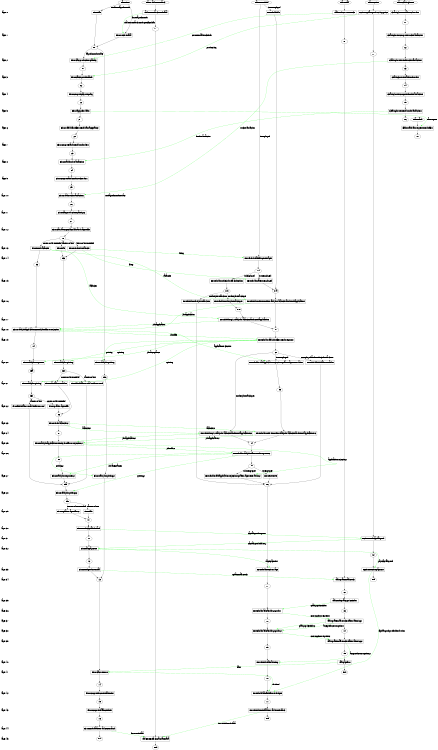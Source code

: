 digraph state_graph {
	rankdir=TB;
	size="8,5;"
	layer_0 [shape=plaintext, label="layer 0"];
	layer_1 [shape=plaintext, label="layer 1"];
	layer_0 -> layer_1 [style=invis];
	layer_2 [shape=plaintext, label="layer 2"];
	layer_1 -> layer_2 [style=invis];
	layer_3 [shape=plaintext, label="layer 3"];
	layer_2 -> layer_3 [style=invis];
	layer_4 [shape=plaintext, label="layer 4"];
	layer_3 -> layer_4 [style=invis];
	layer_5 [shape=plaintext, label="layer 5"];
	layer_4 -> layer_5 [style=invis];
	layer_6 [shape=plaintext, label="layer 6"];
	layer_5 -> layer_6 [style=invis];
	layer_7 [shape=plaintext, label="layer 7"];
	layer_6 -> layer_7 [style=invis];
	layer_8 [shape=plaintext, label="layer 8"];
	layer_7 -> layer_8 [style=invis];
	layer_9 [shape=plaintext, label="layer 9"];
	layer_8 -> layer_9 [style=invis];
	layer_10 [shape=plaintext, label="layer 10"];
	layer_9 -> layer_10 [style=invis];
	layer_11 [shape=plaintext, label="layer 11"];
	layer_10 -> layer_11 [style=invis];
	layer_12 [shape=plaintext, label="layer 12"];
	layer_11 -> layer_12 [style=invis];
	layer_13 [shape=plaintext, label="layer 13"];
	layer_12 -> layer_13 [style=invis];
	layer_14 [shape=plaintext, label="layer 14"];
	layer_13 -> layer_14 [style=invis];
	layer_15 [shape=plaintext, label="layer 15"];
	layer_14 -> layer_15 [style=invis];
	layer_16 [shape=plaintext, label="layer 16"];
	layer_15 -> layer_16 [style=invis];
	layer_17 [shape=plaintext, label="layer 17"];
	layer_16 -> layer_17 [style=invis];
	layer_18 [shape=plaintext, label="layer 18"];
	layer_17 -> layer_18 [style=invis];
	layer_19 [shape=plaintext, label="layer 19"];
	layer_18 -> layer_19 [style=invis];
	layer_20 [shape=plaintext, label="layer 20"];
	layer_19 -> layer_20 [style=invis];
	layer_21 [shape=plaintext, label="layer 21"];
	layer_20 -> layer_21 [style=invis];
	layer_22 [shape=plaintext, label="layer 22"];
	layer_21 -> layer_22 [style=invis];
	layer_23 [shape=plaintext, label="layer 23"];
	layer_22 -> layer_23 [style=invis];
	layer_24 [shape=plaintext, label="layer 24"];
	layer_23 -> layer_24 [style=invis];
	layer_25 [shape=plaintext, label="layer 25"];
	layer_24 -> layer_25 [style=invis];
	layer_26 [shape=plaintext, label="layer 26"];
	layer_25 -> layer_26 [style=invis];
	layer_27 [shape=plaintext, label="layer 27"];
	layer_26 -> layer_27 [style=invis];
	layer_28 [shape=plaintext, label="layer 28"];
	layer_27 -> layer_28 [style=invis];
	layer_29 [shape=plaintext, label="layer 29"];
	layer_28 -> layer_29 [style=invis];
	layer_30 [shape=plaintext, label="layer 30"];
	layer_29 -> layer_30 [style=invis];
	layer_31 [shape=plaintext, label="layer 31"];
	layer_30 -> layer_31 [style=invis];
	layer_32 [shape=plaintext, label="layer 32"];
	layer_31 -> layer_32 [style=invis];
	layer_33 [shape=plaintext, label="layer 33"];
	layer_32 -> layer_33 [style=invis];
	layer_34 [shape=plaintext, label="layer 34"];
	layer_33 -> layer_34 [style=invis];
	layer_35 [shape=plaintext, label="layer 35"];
	layer_34 -> layer_35 [style=invis];
	layer_36 [shape=plaintext, label="layer 36"];
	layer_35 -> layer_36 [style=invis];
	layer_37 [shape=plaintext, label="layer 37"];
	layer_36 -> layer_37 [style=invis];
	layer_38 [shape=plaintext, label="layer 38"];
	layer_37 -> layer_38 [style=invis];
	layer_39 [shape=plaintext, label="layer 39"];
	layer_38 -> layer_39 [style=invis];
	layer_40 [shape=plaintext, label="layer 40"];
	layer_39 -> layer_40 [style=invis];
	layer_41 [shape=plaintext, label="layer 41"];
	layer_40 -> layer_41 [style=invis];
	layer_42 [shape=plaintext, label="layer 42"];
	layer_41 -> layer_42 [style=invis];
	layer_43 [shape=plaintext, label="layer 43"];
	layer_42 -> layer_43 [style=invis];
	layer_44 [shape=plaintext, label="layer 44"];
	layer_43 -> layer_44 [style=invis];
	layer_45 [shape=plaintext, label="layer 45"];
	layer_44 -> layer_45 [style=invis];
	
	/* States */
	Firm_end [label = "end"]
	Firm_16 [label = "16"]
	Firm_15 [label = "15"]
	Firm_14 [label = "14"]
	Firm_12 [label = "12"]
	Firm_11 [label = "11"]
	Firm_10 [label = "10"]
	Firm_13 [label = "13"]
	Firm_09b [label = "09b"]
	Firm_08 [label = "08"]
	Firm_07 [label = "07"]
	Firm_09a [label = "09a"]
	Firm_06 [label = "06"]
	Firm_03d [label = "03d"]
	Firm_09c [label = "09c"]
	Firm_05b [label = "05b"]
	Firm_05a [label = "05a"]
	Firm_04 [label = "04"]
	Firm_03c [label = "03c"]
	Firm_03 [label = "03"]
	Firm_28 [label = "28"]
	Firm_27 [label = "27"]
	Firm_26 [label = "26"]
	Firm_25 [label = "25"]
	Firm_24 [label = "24"]
	Firm_23 [label = "23"]
	Firm_22 [label = "22"]
	Firm_21 [label = "21"]
	Firm_20 [label = "20"]
	Firm_02 [label = "02"]
	Firm_01 [label = "01"]
	Firm_00 [label = "00"]
	Firm_start_Firm [label = "start_Firm"]
	Household_end [label = "end"]
	Household_11 [label = "11"]
	Household_10 [label = "10"]
	Household_09 [label = "09"]
	Household_08 [label = "08"]
	Household_07 [label = "07"]
	Household_05 [label = "05"]
	Household_04 [label = "04"]
	Household_03 [label = "03"]
	Household_02 [label = "02"]
	Household_06 [label = "06"]
	Household_01b [label = "01b"]
	Household_01 [label = "01"]
	Household_01e [label = "01e"]
	Household_01a [label = "01a"]
	Household_01d [label = "01d"]
	Household_start_Household [label = "start_Household"]
	Mall_end [label = "end"]
	Mall_05 [label = "05"]
	Mall_04 [label = "04"]
	Mall_03 [label = "03"]
	Mall_02 [label = "02"]
	Mall_01 [label = "01"]
	Mall_start_Mall [label = "start_Mall"]
	IGFirm_end [label = "end"]
	IGFirm_02 [label = "02"]
	IGFirm_01 [label = "01"]
	IGFirm_start_IGFirm [label = "start_IGFirm"]
	Market_Research_end [label = "end"]
	Market_Research_01 [label = "01"]
	Market_Research_start_Market_Research [label = "start_Market_Research"]
	Bank_01 [label = "01"]
	Bank_start_Bank [label = "start_Bank"]
	Clearinghouse_06 [label = "06"]
	Clearinghouse_05 [label = "05"]
	Clearinghouse_04 [label = "04"]
	Clearinghouse_03 [label = "03"]
	Clearinghouse_02 [label = "02"]
	Clearinghouse_01 [label = "01"]
	Clearinghouse_start_Clearinghouse [label = "start_Clearinghouse"]
	Firm_Firm_receive_data_start_Firm_00 [label = "Firm_receive_data", shape = rect]
	Firm_Firm_idle_start_Firm_00 [label = "Firm_idle", shape = rect]
	Firm_Firm_calc_production_quantity_00_01 [label = "Firm_calc_production_quantity", shape = rect]
	Firm_Firm_calc_input_demands_01_02 [label = "Firm_calc_input_demands", shape = rect]
	Firm_Firm_compute_payout_policy_02_20 [label = "Firm_compute_payout_policy", shape = rect]
	Firm_Firm_apply_for_loans_20_21 [label = "Firm_apply_for_loans", shape = rect]
	Firm_Firm_read_loan_offers_send_loan_acceptance_21_22 [label = "Firm_read_loan_offers_send_loan_acceptance", shape = rect]
	Firm_Firm_compute_and_send_bond_orders_22_23 [label = "Firm_compute_and_send_bond_orders", shape = rect]
	Firm_Firm_read_bond_transactions_23_24 [label = "Firm_read_bond_transactions", shape = rect]
	Firm_Firm_compute_and_send_stock_orders_24_25 [label = "Firm_compute_and_send_stock_orders", shape = rect]
	Firm_Firm_read_stock_transactions_25_26 [label = "Firm_read_stock_transactions", shape = rect]
	Firm_Firm_calc_production_quantity_2_26_27 [label = "Firm_calc_production_quantity_2", shape = rect]
	Firm_Firm_calculate_specific_skills_and_wage_offer_27_28 [label = "Firm_calculate_specific_skills_and_wage_offer", shape = rect]
	Firm_Firm_send_vacancies_28_03 [label = "Firm_send_vacancies", shape = rect]
	Firm_Firm_send_redundancies_28_03c [label = "Firm_send_redundancies", shape = rect]
	Firm_Firm_idle_28_03c [label = "Firm_idle", shape = rect]
	Firm_Firm_read_job_applications_send_job_offer_or_rejection_03_04 [label = "Firm_read_job_applications_send_job_offer_or_rejection", shape = rect]
	Firm_Firm_read_job_responses_04_05a [label = "Firm_read_job_responses", shape = rect]
	Firm_Firm_read_job_quitting_05a_05b [label = "Firm_read_job_quitting", shape = rect]
	Firm_Firm_read_job_quitting_00_09c [label = "Firm_read_job_quitting", shape = rect]
	Firm_Firm_read_job_quitting_03c_03d [label = "Firm_read_job_quitting", shape = rect]
	Firm_Firm_start_labour_market_03d_06 [label = "Firm_start_labour_market", shape = rect]
	Firm_Firm_finish_labour_market_first_round_03d_09a [label = "Firm_finish_labour_market_first_round", shape = rect]
	Firm_Firm_finish_labour_market_first_round_05b_09a [label = "Firm_finish_labour_market_first_round", shape = rect]
	Firm_Firm_update_wage_offer_05b_06 [label = "Firm_update_wage_offer", shape = rect]
	Firm_Firm_send_vacancies_2_06_07 [label = "Firm_send_vacancies_2", shape = rect]
	Firm_Firm_read_job_applications_send_job_offer_or_rejection_2_07_08 [label = "Firm_read_job_applications_send_job_offer_or_rejection_2", shape = rect]
	Firm_Firm_read_job_responses_2_08_09a [label = "Firm_read_job_responses_2", shape = rect]
	Firm_Firm_read_job_quitting_2_09a_09b [label = "Firm_read_job_quitting_2", shape = rect]
	Firm_Firm_read_job_quitting_2_09c_13 [label = "Firm_read_job_quitting_2", shape = rect]
	Firm_Firm_update_wage_offer_2_09b_10 [label = "Firm_update_wage_offer_2", shape = rect]
	Firm_Firm_idle_09b_10 [label = "Firm_idle", shape = rect]
	Firm_Firm_send_capital_demand_10_11 [label = "Firm_send_capital_demand", shape = rect]
	Firm_Firm_calc_pay_costs_11_12 [label = "Firm_calc_pay_costs", shape = rect]
	Firm_Firm_send_goods_to_mall_12_13 [label = "Firm_send_goods_to_mall", shape = rect]
	Firm_Firm_calc_revenue_13_14 [label = "Firm_calc_revenue", shape = rect]
	Firm_Firm_compute_income_statement_14_15 [label = "Firm_compute_income_statement", shape = rect]
	Firm_Firm_compute_balance_sheet_15_16 [label = "Firm_compute_balance_sheet", shape = rect]
	Firm_Firm_send_data_to_Market_Research_16_end [label = "Firm_send_data_to_Market_Research", shape = rect]
	Household_Household_read_firing_messages_start_Household_01d [label = "Household_read_firing_messages", shape = rect]
	Household_Household_made_unemployed_01d_01a [label = "Household_made_unemployed", shape = rect]
	Household_Household_idle_start_Household_01a [label = "Household_idle", shape = rect]
	Household_Household_OTJS_read_job_vacancies_and_send_applications_01e_01 [label = "Household_OTJS_read_job_vacancies_and_send_applications", shape = rect]
	Household_Household_UNEMPLOYED_read_job_vacancies_and_send_applications_01a_01 [label = "Household_UNEMPLOYED_read_job_vacancies_and_send_applications", shape = rect]
	Household_Household_on_the_job_search_decision_01d_01b [label = "Household_on_the_job_search_decision", shape = rect]
	Household_Household_on_the_job_search_yes_01b_01e [label = "Household_on_the_job_search_yes", shape = rect]
	Household_Household_on_the_job_search_no_01b_06 [label = "Household_on_the_job_search_no", shape = rect]
	Household_Household_read_job_offers_send_response_01_02 [label = "Household_read_job_offers_send_response", shape = rect]
	Household_Household_finish_labour_market_02_06 [label = "Household_finish_labour_market", shape = rect]
	Household_Household_read_application_rejection_update_wage_reservation_02_03 [label = "Household_read_application_rejection_update_wage_reservation", shape = rect]
	Household_Household_OTJS_read_job_vacancies_and_send_applications_2_02_04 [label = "Household_OTJS_read_job_vacancies_and_send_applications_2", shape = rect]
	Household_Household_UNEMPLOYED_read_job_vacancies_and_send_applications_2_03_04 [label = "Household_UNEMPLOYED_read_job_vacancies_and_send_applications_2", shape = rect]
	Household_Household_read_job_offers_send_response_2_04_05 [label = "Household_read_job_offers_send_response_2", shape = rect]
	Household_Household_read_application_rejection_update_wage_reservation_2_05_06 [label = "Household_read_application_rejection_update_wage_reservation_2", shape = rect]
	Household_Household_idle_05_06 [label = "Household_idle", shape = rect]
	Household_Household_receive_wage_06_07 [label = "Household_receive_wage", shape = rect]
	Household_Household_rank_and_buy_goods_1_07_08 [label = "Household_rank_and_buy_goods_1", shape = rect]
	Household_Household_rank_and_buy_goods_2_08_09 [label = "Household_rank_and_buy_goods_2", shape = rect]
	Household_Household_read_rationing_09_10 [label = "Household_read_rationing", shape = rect]
	Household_Household_handle_leftover_budget_10_11 [label = "Household_handle_leftover_budget", shape = rect]
	Household_Household_send_data_to_Market_Research_11_end [label = "Household_send_data_to_Market_Research", shape = rect]
	Mall_Mall_send_current_stocks_start_Mall_01 [label = "Mall_send_current_stocks", shape = rect]
	Mall_Mall_update_mall_stock_01_02 [label = "Mall_update_mall_stock", shape = rect]
	Mall_Mall_send_quality_price_info_1_02_03 [label = "Mall_send_quality_price_info_1", shape = rect]
	Mall_Mall_update_mall_stocks_sales_rationing_1_03_04 [label = "Mall_update_mall_stocks_sales_rationing_1", shape = rect]
	Mall_Mall_update_mall_stocks_sales_rationing_2_04_05 [label = "Mall_update_mall_stocks_sales_rationing_2", shape = rect]
	Mall_Mall_pay_firm_05_end [label = "Mall_pay_firm", shape = rect]
	IGFirm_IGFirm_update_productivity_price_start_IGFirm_01 [label = "IGFirm_update_productivity_price", shape = rect]
	IGFirm_IGFirm_send_capital_good_01_02 [label = "IGFirm_send_capital_good", shape = rect]
	IGFirm_IGFirm_receive_payment_02_end [label = "IGFirm_receive_payment", shape = rect]
	Market_Research_Market_Research_send_data_start_Market_Research_01 [label = "Market_Research_send_data", shape = rect]
	Market_Research_Market_Research_calculate_data_01_end [label = "Market_Research_calculate_data", shape = rect]
	Bank_Bank_read_loan_request_send_offers_start_Bank_01 [label = "Bank_read_loan_request_send_offers", shape = rect]
	Clearinghouse_Clearinghouse_read_stock_orders_start_Clearinghouse_01 [label = "Clearinghouse_read_stock_orders", shape = rect]
	Clearinghouse_Clearinghouse_compute_stock_transactions_01_02 [label = "Clearinghouse_compute_stock_transactions", shape = rect]
	Clearinghouse_Clearinghouse_send_stock_transactions_02_03 [label = "Clearinghouse_send_stock_transactions", shape = rect]
	Clearinghouse_Clearinghouse_read_bond_orders_03_04 [label = "Clearinghouse_read_bond_orders", shape = rect]
	Clearinghouse_Clearinghouse_compute_bond_transactions_04_05 [label = "Clearinghouse_compute_bond_transactions", shape = rect]
	Clearinghouse_Clearinghouse_send_bond_transactions_05_06 [label = "Clearinghouse_send_bond_transactions", shape = rect]
	
	/* Transitions */
	Firm_start_Firm -> Firm_Firm_receive_data_start_Firm_00 [ label = "first_day_of_month"];
	Firm_Firm_receive_data_start_Firm_00 -> Firm_00;
	Firm_start_Firm -> Firm_Firm_idle_start_Firm_00 [ label = "not_first_day_of_month"];
	Firm_Firm_idle_start_Firm_00 -> Firm_00;
	Firm_00 -> Firm_Firm_calc_production_quantity_00_01 [ label = "day_of_month_to_act"];
	Firm_Firm_calc_production_quantity_00_01 -> Firm_01;
	Firm_01 -> Firm_Firm_calc_input_demands_01_02;
	Firm_Firm_calc_input_demands_01_02 -> Firm_02;
	Firm_02 -> Firm_Firm_compute_payout_policy_02_20;
	Firm_Firm_compute_payout_policy_02_20 -> Firm_20;
	Firm_20 -> Firm_Firm_apply_for_loans_20_21;
	Firm_Firm_apply_for_loans_20_21 -> Firm_21;
	Firm_21 -> Firm_Firm_read_loan_offers_send_loan_acceptance_21_22;
	Firm_Firm_read_loan_offers_send_loan_acceptance_21_22 -> Firm_22;
	Firm_22 -> Firm_Firm_compute_and_send_bond_orders_22_23;
	Firm_Firm_compute_and_send_bond_orders_22_23 -> Firm_23;
	Firm_23 -> Firm_Firm_read_bond_transactions_23_24;
	Firm_Firm_read_bond_transactions_23_24 -> Firm_24;
	Firm_24 -> Firm_Firm_compute_and_send_stock_orders_24_25;
	Firm_Firm_compute_and_send_stock_orders_24_25 -> Firm_25;
	Firm_25 -> Firm_Firm_read_stock_transactions_25_26;
	Firm_Firm_read_stock_transactions_25_26 -> Firm_26;
	Firm_26 -> Firm_Firm_calc_production_quantity_2_26_27;
	Firm_Firm_calc_production_quantity_2_26_27 -> Firm_27;
	Firm_27 -> Firm_Firm_calculate_specific_skills_and_wage_offer_27_28;
	Firm_Firm_calculate_specific_skills_and_wage_offer_27_28 -> Firm_28;
	Firm_28 -> Firm_Firm_send_vacancies_28_03 [ label = "more_workers_needed"];
	Firm_Firm_send_vacancies_28_03 -> Firm_03;
	Firm_28 -> Firm_Firm_send_redundancies_28_03c [ label = "less_workers_needed"];
	Firm_Firm_send_redundancies_28_03c -> Firm_03c;
	Firm_28 -> Firm_Firm_idle_28_03c [ label = "same_workers"];
	Firm_Firm_idle_28_03c -> Firm_03c;
	Firm_03 -> Firm_Firm_read_job_applications_send_job_offer_or_rejection_03_04;
	Firm_Firm_read_job_applications_send_job_offer_or_rejection_03_04 -> Firm_04;
	Firm_04 -> Firm_Firm_read_job_responses_04_05a;
	Firm_Firm_read_job_responses_04_05a -> Firm_05a;
	Firm_05a -> Firm_Firm_read_job_quitting_05a_05b;
	Firm_Firm_read_job_quitting_05a_05b -> Firm_05b;
	Firm_00 -> Firm_Firm_read_job_quitting_00_09c [ label = "not_day_of_month_to_act"];
	Firm_Firm_read_job_quitting_00_09c -> Firm_09c;
	Firm_03c -> Firm_Firm_read_job_quitting_03c_03d;
	Firm_Firm_read_job_quitting_03c_03d -> Firm_03d;
	Firm_03d -> Firm_Firm_start_labour_market_03d_06 [ label = "more_workers_needed"];
	Firm_Firm_start_labour_market_03d_06 -> Firm_06;
	Firm_03d -> Firm_Firm_finish_labour_market_first_round_03d_09a [ label = "same_workers"];
	Firm_Firm_finish_labour_market_first_round_03d_09a -> Firm_09a;
	Firm_05b -> Firm_Firm_finish_labour_market_first_round_05b_09a [ label = "same_workers"];
	Firm_Firm_finish_labour_market_first_round_05b_09a -> Firm_09a;
	Firm_05b -> Firm_Firm_update_wage_offer_05b_06 [ label = "more_workers_needed"];
	Firm_Firm_update_wage_offer_05b_06 -> Firm_06;
	Firm_06 -> Firm_Firm_send_vacancies_2_06_07;
	Firm_Firm_send_vacancies_2_06_07 -> Firm_07;
	Firm_07 -> Firm_Firm_read_job_applications_send_job_offer_or_rejection_2_07_08;
	Firm_Firm_read_job_applications_send_job_offer_or_rejection_2_07_08 -> Firm_08;
	Firm_08 -> Firm_Firm_read_job_responses_2_08_09a;
	Firm_Firm_read_job_responses_2_08_09a -> Firm_09a;
	Firm_09a -> Firm_Firm_read_job_quitting_2_09a_09b;
	Firm_Firm_read_job_quitting_2_09a_09b -> Firm_09b;
	Firm_09c -> Firm_Firm_read_job_quitting_2_09c_13;
	Firm_Firm_read_job_quitting_2_09c_13 -> Firm_13;
	Firm_09b -> Firm_Firm_update_wage_offer_2_09b_10 [ label = "more_workers_needed"];
	Firm_Firm_update_wage_offer_2_09b_10 -> Firm_10;
	Firm_09b -> Firm_Firm_idle_09b_10 [ label = "same_workers"];
	Firm_Firm_idle_09b_10 -> Firm_10;
	Firm_10 -> Firm_Firm_send_capital_demand_10_11;
	Firm_Firm_send_capital_demand_10_11 -> Firm_11;
	Firm_11 -> Firm_Firm_calc_pay_costs_11_12;
	Firm_Firm_calc_pay_costs_11_12 -> Firm_12;
	Firm_12 -> Firm_Firm_send_goods_to_mall_12_13;
	Firm_Firm_send_goods_to_mall_12_13 -> Firm_13;
	Firm_13 -> Firm_Firm_calc_revenue_13_14;
	Firm_Firm_calc_revenue_13_14 -> Firm_14;
	Firm_14 -> Firm_Firm_compute_income_statement_14_15;
	Firm_Firm_compute_income_statement_14_15 -> Firm_15;
	Firm_15 -> Firm_Firm_compute_balance_sheet_15_16;
	Firm_Firm_compute_balance_sheet_15_16 -> Firm_16;
	Firm_16 -> Firm_Firm_send_data_to_Market_Research_16_end;
	Firm_Firm_send_data_to_Market_Research_16_end -> Firm_end;
	Household_start_Household -> Household_Household_read_firing_messages_start_Household_01d [ label = "is_employed"];
	Household_Household_read_firing_messages_start_Household_01d -> Household_01d;
	Household_01d -> Household_Household_made_unemployed_01d_01a [ label = "is_unemployed"];
	Household_Household_made_unemployed_01d_01a -> Household_01a;
	Household_start_Household -> Household_Household_idle_start_Household_01a [ label = "is_unemployed"];
	Household_Household_idle_start_Household_01a -> Household_01a;
	Household_01e -> Household_Household_OTJS_read_job_vacancies_and_send_applications_01e_01;
	Household_Household_OTJS_read_job_vacancies_and_send_applications_01e_01 -> Household_01;
	Household_01a -> Household_Household_UNEMPLOYED_read_job_vacancies_and_send_applications_01a_01;
	Household_Household_UNEMPLOYED_read_job_vacancies_and_send_applications_01a_01 -> Household_01;
	Household_01d -> Household_Household_on_the_job_search_decision_01d_01b [ label = "is_employed"];
	Household_Household_on_the_job_search_decision_01d_01b -> Household_01b;
	Household_01b -> Household_Household_on_the_job_search_yes_01b_01e [ label = "on_the_job_search_yes"];
	Household_Household_on_the_job_search_yes_01b_01e -> Household_01e;
	Household_01b -> Household_Household_on_the_job_search_no_01b_06 [ label = "on_the_job_search_no"];
	Household_Household_on_the_job_search_no_01b_06 -> Household_06;
	Household_01 -> Household_Household_read_job_offers_send_response_01_02;
	Household_Household_read_job_offers_send_response_01_02 -> Household_02;
	Household_02 -> Household_Household_finish_labour_market_02_06 [ label = "is_employed_and_on_the_job_search_no"];
	Household_Household_finish_labour_market_02_06 -> Household_06;
	Household_02 -> Household_Household_read_application_rejection_update_wage_reservation_02_03 [ label = "is_unemployed"];
	Household_Household_read_application_rejection_update_wage_reservation_02_03 -> Household_03;
	Household_02 -> Household_Household_OTJS_read_job_vacancies_and_send_applications_2_02_04 [ label = "on_the_job_search_yes"];
	Household_Household_OTJS_read_job_vacancies_and_send_applications_2_02_04 -> Household_04;
	Household_03 -> Household_Household_UNEMPLOYED_read_job_vacancies_and_send_applications_2_03_04;
	Household_Household_UNEMPLOYED_read_job_vacancies_and_send_applications_2_03_04 -> Household_04;
	Household_04 -> Household_Household_read_job_offers_send_response_2_04_05;
	Household_Household_read_job_offers_send_response_2_04_05 -> Household_05;
	Household_05 -> Household_Household_read_application_rejection_update_wage_reservation_2_05_06 [ label = "is_unemployed"];
	Household_Household_read_application_rejection_update_wage_reservation_2_05_06 -> Household_06;
	Household_05 -> Household_Household_idle_05_06 [ label = "is_employed"];
	Household_Household_idle_05_06 -> Household_06;
	Household_06 -> Household_Household_receive_wage_06_07;
	Household_Household_receive_wage_06_07 -> Household_07;
	Household_07 -> Household_Household_rank_and_buy_goods_1_07_08;
	Household_Household_rank_and_buy_goods_1_07_08 -> Household_08;
	Household_08 -> Household_Household_rank_and_buy_goods_2_08_09;
	Household_Household_rank_and_buy_goods_2_08_09 -> Household_09;
	Household_09 -> Household_Household_read_rationing_09_10;
	Household_Household_read_rationing_09_10 -> Household_10;
	Household_10 -> Household_Household_handle_leftover_budget_10_11;
	Household_Household_handle_leftover_budget_10_11 -> Household_11;
	Household_11 -> Household_Household_send_data_to_Market_Research_11_end;
	Household_Household_send_data_to_Market_Research_11_end -> Household_end;
	Mall_start_Mall -> Mall_Mall_send_current_stocks_start_Mall_01;
	Mall_Mall_send_current_stocks_start_Mall_01 -> Mall_01;
	Mall_01 -> Mall_Mall_update_mall_stock_01_02;
	Mall_Mall_update_mall_stock_01_02 -> Mall_02;
	Mall_02 -> Mall_Mall_send_quality_price_info_1_02_03;
	Mall_Mall_send_quality_price_info_1_02_03 -> Mall_03;
	Mall_03 -> Mall_Mall_update_mall_stocks_sales_rationing_1_03_04;
	Mall_Mall_update_mall_stocks_sales_rationing_1_03_04 -> Mall_04;
	Mall_04 -> Mall_Mall_update_mall_stocks_sales_rationing_2_04_05;
	Mall_Mall_update_mall_stocks_sales_rationing_2_04_05 -> Mall_05;
	Mall_05 -> Mall_Mall_pay_firm_05_end;
	Mall_Mall_pay_firm_05_end -> Mall_end;
	IGFirm_start_IGFirm -> IGFirm_IGFirm_update_productivity_price_start_IGFirm_01;
	IGFirm_IGFirm_update_productivity_price_start_IGFirm_01 -> IGFirm_01;
	IGFirm_01 -> IGFirm_IGFirm_send_capital_good_01_02;
	IGFirm_IGFirm_send_capital_good_01_02 -> IGFirm_02;
	IGFirm_02 -> IGFirm_IGFirm_receive_payment_02_end;
	IGFirm_IGFirm_receive_payment_02_end -> IGFirm_end;
	Market_Research_start_Market_Research -> Market_Research_Market_Research_send_data_start_Market_Research_01;
	Market_Research_Market_Research_send_data_start_Market_Research_01 -> Market_Research_01;
	Market_Research_01 -> Market_Research_Market_Research_calculate_data_01_end;
	Market_Research_Market_Research_calculate_data_01_end -> Market_Research_end;
	Bank_start_Bank -> Bank_Bank_read_loan_request_send_offers_start_Bank_01;
	Bank_Bank_read_loan_request_send_offers_start_Bank_01 -> Bank_01;
	Clearinghouse_start_Clearinghouse -> Clearinghouse_Clearinghouse_read_stock_orders_start_Clearinghouse_01;
	Clearinghouse_Clearinghouse_read_stock_orders_start_Clearinghouse_01 -> Clearinghouse_01;
	Clearinghouse_01 -> Clearinghouse_Clearinghouse_compute_stock_transactions_01_02;
	Clearinghouse_Clearinghouse_compute_stock_transactions_01_02 -> Clearinghouse_02;
	Clearinghouse_02 -> Clearinghouse_Clearinghouse_send_stock_transactions_02_03;
	Clearinghouse_Clearinghouse_send_stock_transactions_02_03 -> Clearinghouse_03;
	Clearinghouse_03 -> Clearinghouse_Clearinghouse_read_bond_orders_03_04;
	Clearinghouse_Clearinghouse_read_bond_orders_03_04 -> Clearinghouse_04;
	Clearinghouse_04 -> Clearinghouse_Clearinghouse_compute_bond_transactions_04_05;
	Clearinghouse_Clearinghouse_compute_bond_transactions_04_05 -> Clearinghouse_05;
	Clearinghouse_05 -> Clearinghouse_Clearinghouse_send_bond_transactions_05_06;
	Clearinghouse_Clearinghouse_send_bond_transactions_05_06 -> Clearinghouse_06;
	
	/* Communications */
	Firm_Firm_apply_for_loans_20_21 -> Bank_Bank_read_loan_request_send_offers_start_Bank_01 [ label = "loan_request" color="#00ff00" constraint=false];
	Household_Household_send_data_to_Market_Research_11_end -> Market_Research_Market_Research_calculate_data_01_end [ label = "household_send_data" color="#00ff00" constraint=false];
	Firm_Firm_send_data_to_Market_Research_16_end -> Market_Research_Market_Research_calculate_data_01_end [ label = "firm_send_data" color="#00ff00" constraint=false];
	Firm_Firm_calc_pay_costs_11_12 -> IGFirm_IGFirm_receive_payment_02_end [ label = "pay_capital_goods" color="#00ff00" constraint=false];
	Firm_Firm_send_capital_demand_10_11 -> IGFirm_IGFirm_send_capital_good_01_02 [ label = "capital_good_request" color="#00ff00" constraint=false];
	Household_Household_rank_and_buy_goods_2_08_09 -> Mall_Mall_update_mall_stocks_sales_rationing_2_04_05 [ label = "consumption_request_2" color="#00ff00" constraint=false];
	Household_Household_rank_and_buy_goods_1_07_08 -> Mall_Mall_update_mall_stocks_sales_rationing_1_03_04 [ label = "consumption_request_1" color="#00ff00" constraint=false];
	Firm_Firm_send_goods_to_mall_12_13 -> Mall_Mall_update_mall_stock_01_02 [ label = "update_mall_stock" color="#00ff00" constraint=false];
	IGFirm_IGFirm_receive_payment_02_end -> Household_Household_handle_leftover_budget_10_11 [ label = "capital_good_profit_distribution" color="#00ff00" constraint=false];
	Firm_Firm_calc_revenue_13_14 -> Household_Household_handle_leftover_budget_10_11 [ label = "dividend" color="#00ff00" constraint=false];
	Mall_Mall_update_mall_stocks_sales_rationing_2_04_05 -> Household_Household_read_rationing_09_10 [ label = "accepted_consumption_2" color="#00ff00" constraint=false];
	Mall_Mall_update_mall_stocks_sales_rationing_1_03_04 -> Household_Household_rank_and_buy_goods_2_08_09 [ label = "quality_price_info_2" color="#00ff00" constraint=false];
	Mall_Mall_update_mall_stocks_sales_rationing_1_03_04 -> Household_Household_rank_and_buy_goods_2_08_09 [ label = "accepted_consumption_1" color="#00ff00" constraint=false];
	Mall_Mall_send_quality_price_info_1_02_03 -> Household_Household_rank_and_buy_goods_1_07_08 [ label = "quality_price_info_1" color="#00ff00" constraint=false];
	Firm_Firm_calc_pay_costs_11_12 -> Household_Household_receive_wage_06_07 [ label = "wage_payment" color="#00ff00" constraint=false];
	Firm_Firm_read_job_applications_send_job_offer_or_rejection_2_07_08 -> Household_Household_read_application_rejection_update_wage_reservation_2_05_06 [ label = "application_rejection2" color="#00ff00" constraint=false];
	Firm_Firm_read_job_applications_send_job_offer_or_rejection_2_07_08 -> Household_Household_read_job_offers_send_response_2_04_05 [ label = "job_offer2" color="#00ff00" constraint=false];
	Firm_Firm_send_vacancies_2_06_07 -> Household_Household_UNEMPLOYED_read_job_vacancies_and_send_applications_2_03_04 [ label = "vacancies2" color="#00ff00" constraint=false];
	Firm_Firm_send_vacancies_2_06_07 -> Household_Household_OTJS_read_job_vacancies_and_send_applications_2_02_04 [ label = "vacancies2" color="#00ff00" constraint=false];
	Firm_Firm_read_job_applications_send_job_offer_or_rejection_03_04 -> Household_Household_read_application_rejection_update_wage_reservation_02_03 [ label = "application_rejection" color="#00ff00" constraint=false];
	Firm_Firm_read_job_applications_send_job_offer_or_rejection_03_04 -> Household_Household_read_job_offers_send_response_01_02 [ label = "job_offer" color="#00ff00" constraint=false];
	Firm_Firm_send_vacancies_28_03 -> Household_Household_UNEMPLOYED_read_job_vacancies_and_send_applications_01a_01 [ label = "vacancies" color="#00ff00" constraint=false];
	Firm_Firm_send_vacancies_28_03 -> Household_Household_OTJS_read_job_vacancies_and_send_applications_01e_01 [ label = "vacancies" color="#00ff00" constraint=false];
	Firm_Firm_send_redundancies_28_03c -> Household_Household_made_unemployed_01d_01a [ label = "firing" color="#00ff00" constraint=false];
	Firm_Firm_send_redundancies_28_03c -> Household_Household_read_firing_messages_start_Household_01d [ label = "firing" color="#00ff00" constraint=false];
	Mall_Mall_pay_firm_05_end -> Firm_Firm_calc_revenue_13_14 [ label = "sales" color="#00ff00" constraint=false];
	IGFirm_IGFirm_send_capital_good_01_02 -> Firm_Firm_calc_pay_costs_11_12 [ label = "capital_good_delivery" color="#00ff00" constraint=false];
	Household_Household_read_job_offers_send_response_2_04_05 -> Firm_Firm_read_job_quitting_2_09c_13 [ label = "quitting2" color="#00ff00" constraint=false];
	Household_Household_read_job_offers_send_response_2_04_05 -> Firm_Firm_read_job_quitting_2_09a_09b [ label = "quitting2" color="#00ff00" constraint=false];
	Household_Household_read_job_offers_send_response_2_04_05 -> Firm_Firm_read_job_responses_2_08_09a [ label = "job_acceptance2" color="#00ff00" constraint=false];
	Household_Household_UNEMPLOYED_read_job_vacancies_and_send_applications_2_03_04 -> Firm_Firm_read_job_applications_send_job_offer_or_rejection_2_07_08 [ label = "job_application2" color="#00ff00" constraint=false];
	Household_Household_OTJS_read_job_vacancies_and_send_applications_2_02_04 -> Firm_Firm_read_job_applications_send_job_offer_or_rejection_2_07_08 [ label = "job_application2" color="#00ff00" constraint=false];
	Household_Household_read_job_offers_send_response_01_02 -> Firm_Firm_read_job_quitting_03c_03d [ label = "quitting" color="#00ff00" constraint=false];
	Household_Household_read_job_offers_send_response_01_02 -> Firm_Firm_read_job_quitting_00_09c [ label = "quitting" color="#00ff00" constraint=false];
	Household_Household_read_job_offers_send_response_01_02 -> Firm_Firm_read_job_quitting_05a_05b [ label = "quitting" color="#00ff00" constraint=false];
	Household_Household_read_job_offers_send_response_01_02 -> Firm_Firm_read_job_responses_04_05a [ label = "job_acceptance" color="#00ff00" constraint=false];
	Household_Household_UNEMPLOYED_read_job_vacancies_and_send_applications_01a_01 -> Firm_Firm_read_job_applications_send_job_offer_or_rejection_03_04 [ label = "job_application" color="#00ff00" constraint=false];
	Household_Household_OTJS_read_job_vacancies_and_send_applications_01e_01 -> Firm_Firm_read_job_applications_send_job_offer_or_rejection_03_04 [ label = "job_application" color="#00ff00" constraint=false];
	Clearinghouse_Clearinghouse_send_stock_transactions_02_03 -> Firm_Firm_read_stock_transactions_25_26 [ label = "stock_transaction" color="#00ff00" constraint=false];
	Clearinghouse_Clearinghouse_send_bond_transactions_05_06 -> Firm_Firm_read_bond_transactions_23_24 [ label = "bond_transaction" color="#00ff00" constraint=false];
	IGFirm_IGFirm_update_productivity_price_start_IGFirm_01 -> Firm_Firm_calc_input_demands_01_02 [ label = "productivity" color="#00ff00" constraint=false];
	Mall_Mall_send_current_stocks_start_Mall_01 -> Firm_Firm_calc_production_quantity_00_01 [ label = "current_mall_stock_info" color="#00ff00" constraint=false];
	Market_Research_Market_Research_send_data_start_Market_Research_01 -> Firm_Firm_receive_data_start_Firm_00 [ label = "market_research_send_specific_skills" color="#00ff00" constraint=false];
	{ rank=same; layer_0;  Firm_Firm_idle_start_Firm_00;  Household_Household_idle_start_Household_01a;  Mall_Mall_send_current_stocks_start_Mall_01;  IGFirm_IGFirm_update_productivity_price_start_IGFirm_01;  Market_Research_Market_Research_send_data_start_Market_Research_01;  Clearinghouse_Clearinghouse_read_stock_orders_start_Clearinghouse_01; }
	{ rank=same; layer_1;  Firm_Firm_receive_data_start_Firm_00;  Clearinghouse_Clearinghouse_compute_stock_transactions_01_02; }
	{ rank=same; layer_2;  Firm_Firm_calc_production_quantity_00_01;  Clearinghouse_Clearinghouse_send_stock_transactions_02_03; }
	{ rank=same; layer_3;  Firm_Firm_calc_input_demands_01_02;  Clearinghouse_Clearinghouse_read_bond_orders_03_04; }
	{ rank=same; layer_4;  Firm_Firm_compute_payout_policy_02_20;  Clearinghouse_Clearinghouse_compute_bond_transactions_04_05; }
	{ rank=same; layer_5;  Firm_Firm_apply_for_loans_20_21;  Clearinghouse_Clearinghouse_send_bond_transactions_05_06; }
	{ rank=same; layer_6;  Firm_Firm_read_loan_offers_send_loan_acceptance_21_22;  Bank_Bank_read_loan_request_send_offers_start_Bank_01; }
	{ rank=same; layer_7;  Firm_Firm_compute_and_send_bond_orders_22_23; }
	{ rank=same; layer_8;  Firm_Firm_read_bond_transactions_23_24; }
	{ rank=same; layer_9;  Firm_Firm_compute_and_send_stock_orders_24_25; }
	{ rank=same; layer_10;  Firm_Firm_read_stock_transactions_25_26; }
	{ rank=same; layer_11;  Firm_Firm_calc_production_quantity_2_26_27; }
	{ rank=same; layer_12;  Firm_Firm_calculate_specific_skills_and_wage_offer_27_28; }
	{ rank=same; layer_13;  Firm_Firm_send_vacancies_28_03;  Firm_Firm_send_redundancies_28_03c;  Firm_Firm_idle_28_03c; }
	{ rank=same; layer_14;  Household_Household_read_firing_messages_start_Household_01d; }
	{ rank=same; layer_15;  Household_Household_made_unemployed_01d_01a;  Household_Household_on_the_job_search_decision_01d_01b; }
	{ rank=same; layer_16;  Household_Household_UNEMPLOYED_read_job_vacancies_and_send_applications_01a_01;  Household_Household_on_the_job_search_yes_01b_01e;  Household_Household_on_the_job_search_no_01b_06; }
	{ rank=same; layer_17;  Household_Household_OTJS_read_job_vacancies_and_send_applications_01e_01; }
	{ rank=same; layer_18;  Firm_Firm_read_job_applications_send_job_offer_or_rejection_03_04; }
	{ rank=same; layer_19;  Household_Household_read_job_offers_send_response_01_02; }
	{ rank=same; layer_20;  Firm_Firm_read_job_responses_04_05a;  Firm_Firm_read_job_quitting_00_09c;  Firm_Firm_read_job_quitting_03c_03d;  Household_Household_finish_labour_market_02_06;  Household_Household_read_application_rejection_update_wage_reservation_02_03; }
	{ rank=same; layer_21;  Firm_Firm_read_job_quitting_05a_05b;  Firm_Firm_start_labour_market_03d_06;  Firm_Firm_finish_labour_market_first_round_03d_09a; }
	{ rank=same; layer_22;  Firm_Firm_finish_labour_market_first_round_05b_09a;  Firm_Firm_update_wage_offer_05b_06; }
	{ rank=same; layer_23;  Firm_Firm_send_vacancies_2_06_07; }
	{ rank=same; layer_24;  Household_Household_OTJS_read_job_vacancies_and_send_applications_2_02_04;  Household_Household_UNEMPLOYED_read_job_vacancies_and_send_applications_2_03_04; }
	{ rank=same; layer_25;  Firm_Firm_read_job_applications_send_job_offer_or_rejection_2_07_08; }
	{ rank=same; layer_26;  Household_Household_read_job_offers_send_response_2_04_05; }
	{ rank=same; layer_27;  Firm_Firm_read_job_responses_2_08_09a;  Firm_Firm_read_job_quitting_2_09c_13;  Household_Household_read_application_rejection_update_wage_reservation_2_05_06;  Household_Household_idle_05_06; }
	{ rank=same; layer_28;  Firm_Firm_read_job_quitting_2_09a_09b; }
	{ rank=same; layer_29;  Firm_Firm_update_wage_offer_2_09b_10;  Firm_Firm_idle_09b_10; }
	{ rank=same; layer_30;  Firm_Firm_send_capital_demand_10_11; }
	{ rank=same; layer_31;  IGFirm_IGFirm_send_capital_good_01_02; }
	{ rank=same; layer_32;  Firm_Firm_calc_pay_costs_11_12; }
	{ rank=same; layer_33;  Firm_Firm_send_goods_to_mall_12_13;  Household_Household_receive_wage_06_07;  IGFirm_IGFirm_receive_payment_02_end; }
	{ rank=same; layer_34;  Mall_Mall_update_mall_stock_01_02; }
	{ rank=same; layer_35;  Mall_Mall_send_quality_price_info_1_02_03; }
	{ rank=same; layer_36;  Household_Household_rank_and_buy_goods_1_07_08; }
	{ rank=same; layer_37;  Mall_Mall_update_mall_stocks_sales_rationing_1_03_04; }
	{ rank=same; layer_38;  Household_Household_rank_and_buy_goods_2_08_09; }
	{ rank=same; layer_39;  Mall_Mall_update_mall_stocks_sales_rationing_2_04_05; }
	{ rank=same; layer_40;  Household_Household_read_rationing_09_10;  Mall_Mall_pay_firm_05_end; }
	{ rank=same; layer_41;  Firm_Firm_calc_revenue_13_14; }
	{ rank=same; layer_42;  Firm_Firm_compute_income_statement_14_15;  Household_Household_handle_leftover_budget_10_11; }
	{ rank=same; layer_43;  Firm_Firm_compute_balance_sheet_15_16;  Household_Household_send_data_to_Market_Research_11_end; }
	{ rank=same; layer_44;  Firm_Firm_send_data_to_Market_Research_16_end; }
	{ rank=same; layer_45;  Market_Research_Market_Research_calculate_data_01_end; }
}